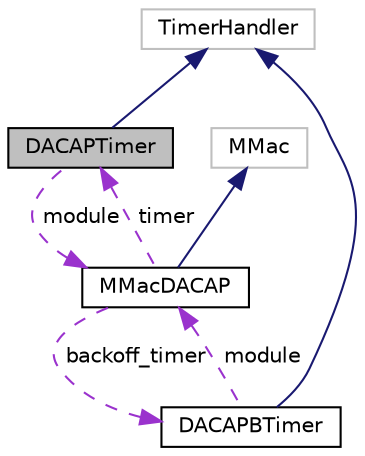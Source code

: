 digraph "DACAPTimer"
{
 // LATEX_PDF_SIZE
  edge [fontname="Helvetica",fontsize="10",labelfontname="Helvetica",labelfontsize="10"];
  node [fontname="Helvetica",fontsize="10",shape=record];
  Node1 [label="DACAPTimer",height=0.2,width=0.4,color="black", fillcolor="grey75", style="filled", fontcolor="black",tooltip="Class that represents the timers in DACAP."];
  Node2 -> Node1 [dir="back",color="midnightblue",fontsize="10",style="solid",fontname="Helvetica"];
  Node2 [label="TimerHandler",height=0.2,width=0.4,color="grey75", fillcolor="white", style="filled",tooltip=" "];
  Node3 -> Node1 [dir="back",color="darkorchid3",fontsize="10",style="dashed",label=" module" ,fontname="Helvetica"];
  Node3 [label="MMacDACAP",height=0.2,width=0.4,color="black", fillcolor="white", style="filled",URL="$classMMacDACAP.html",tooltip="Class that represents a DACAP node."];
  Node4 -> Node3 [dir="back",color="midnightblue",fontsize="10",style="solid",fontname="Helvetica"];
  Node4 [label="MMac",height=0.2,width=0.4,color="grey75", fillcolor="white", style="filled",tooltip=" "];
  Node1 -> Node3 [dir="back",color="darkorchid3",fontsize="10",style="dashed",label=" timer" ,fontname="Helvetica"];
  Node5 -> Node3 [dir="back",color="darkorchid3",fontsize="10",style="dashed",label=" backoff_timer" ,fontname="Helvetica"];
  Node5 [label="DACAPBTimer",height=0.2,width=0.4,color="black", fillcolor="white", style="filled",URL="$classDACAPBTimer.html",tooltip="Class that represents the backoff timer in DACAP."];
  Node2 -> Node5 [dir="back",color="midnightblue",fontsize="10",style="solid",fontname="Helvetica"];
  Node3 -> Node5 [dir="back",color="darkorchid3",fontsize="10",style="dashed",label=" module" ,fontname="Helvetica"];
}
